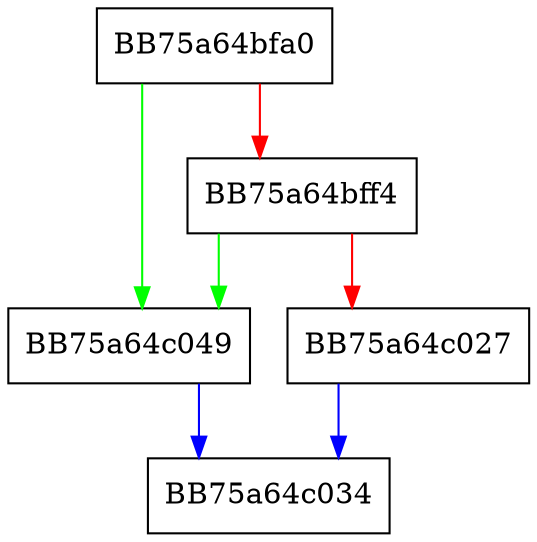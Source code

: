 digraph createProxyMethod {
  node [shape="box"];
  graph [splines=ortho];
  BB75a64bfa0 -> BB75a64c049 [color="green"];
  BB75a64bfa0 -> BB75a64bff4 [color="red"];
  BB75a64bff4 -> BB75a64c049 [color="green"];
  BB75a64bff4 -> BB75a64c027 [color="red"];
  BB75a64c027 -> BB75a64c034 [color="blue"];
  BB75a64c049 -> BB75a64c034 [color="blue"];
}